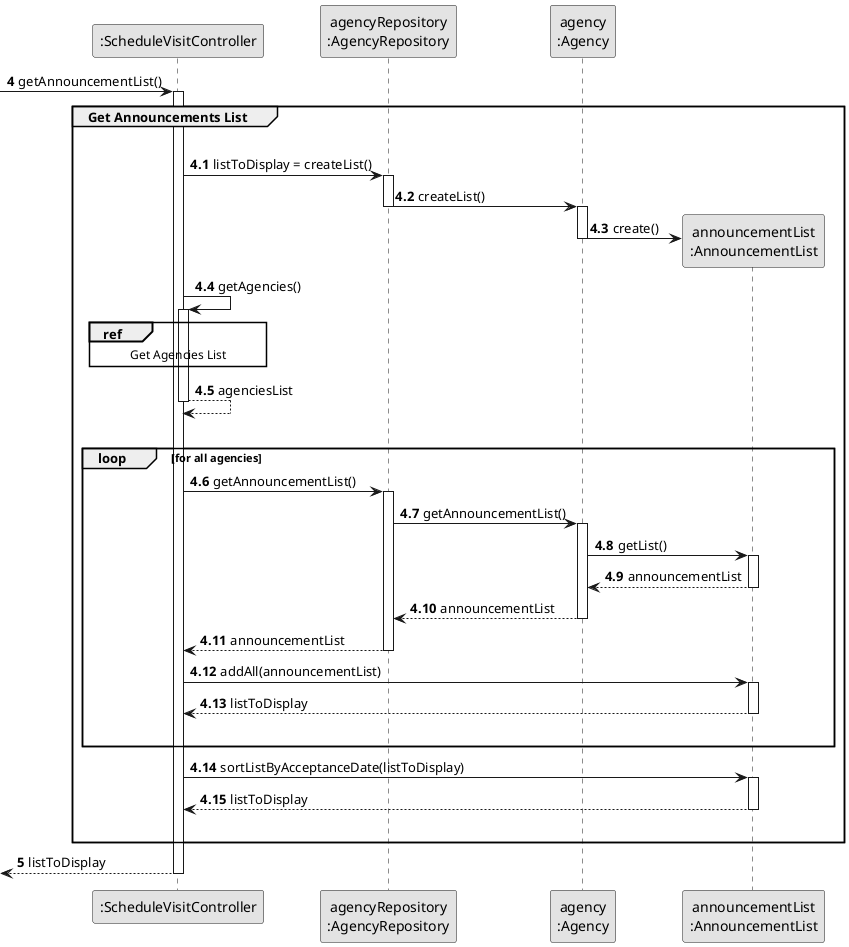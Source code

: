 @startuml
skinparam monochrome true
skinparam packageStyle rectangle
skinparam shadowing false


participant ":ScheduleVisitController" as CTRL
participant "agencyRepository\n:AgencyRepository" as REP
participant "agency\n:Agency" as AGC
participant "announcementList\n:AnnouncementList" as LISTCLASS

autonumber 4

 -> CTRL : getAnnouncementList()

activate CTRL

    autonumber 4.1

    group Get Announcements List
|||
            CTRL -> REP : listToDisplay = createList()
            activate REP

            REP -> AGC : createList()
            deactivate REP
            activate AGC

            AGC -> LISTCLASS** : create()
             deactivate AGC


           CTRL -> CTRL : getAgencies()
            activate CTRL

            ref over CTRL
                Get Agencies List
            end ref
                CTRL --> CTRL : agenciesList
            deactivate CTRL
|||

            loop for all agencies

                CTRL -> REP : getAnnouncementList()
                activate REP

                REP -> AGC : getAnnouncementList()
                activate AGC

                AGC -> LISTCLASS : getList()
                activate LISTCLASS

                    LISTCLASS --> AGC : announcementList
                deactivate LISTCLASS

                    AGC --> REP : announcementList
                deactivate AGC

                REP --> CTRL : announcementList
                deactivate REP

                CTRL -> LISTCLASS : addAll(announcementList)
                activate LISTCLASS

                LISTCLASS --> CTRL : listToDisplay
                deactivate LISTCLASS
|||
            end loop

            CTRL -> LISTCLASS : sortListByAcceptanceDate(listToDisplay)
            activate LISTCLASS

                LISTCLASS --> CTRL : listToDisplay
            deactivate LISTCLASS
|||
        end group
    autonumber 5
    <-- CTRL  : listToDisplay
deactivate CTRL


@enduml




@enduml